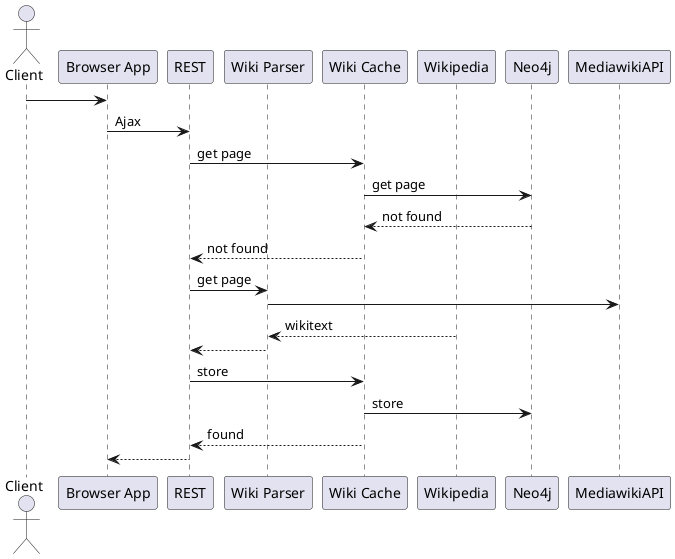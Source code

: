 @startuml

actor Client as C
participant "Browser App" as B
participant REST as R
participant "Wiki Parser" as WP
participant "Wiki Cache" as WC
participant Wikipedia as W
participant Neo4j as N

C -> B
B -> R: Ajax
R -> WC: get page
WC -> N: get page
N --> WC: not found
WC --> R: not found
R -> WP: get page
WP -> MediawikiAPI
W --> WP: wikitext
WP --> R:
R -> WC: store
WC -> N: store
WC --> R: found
R --> B:

@enduml